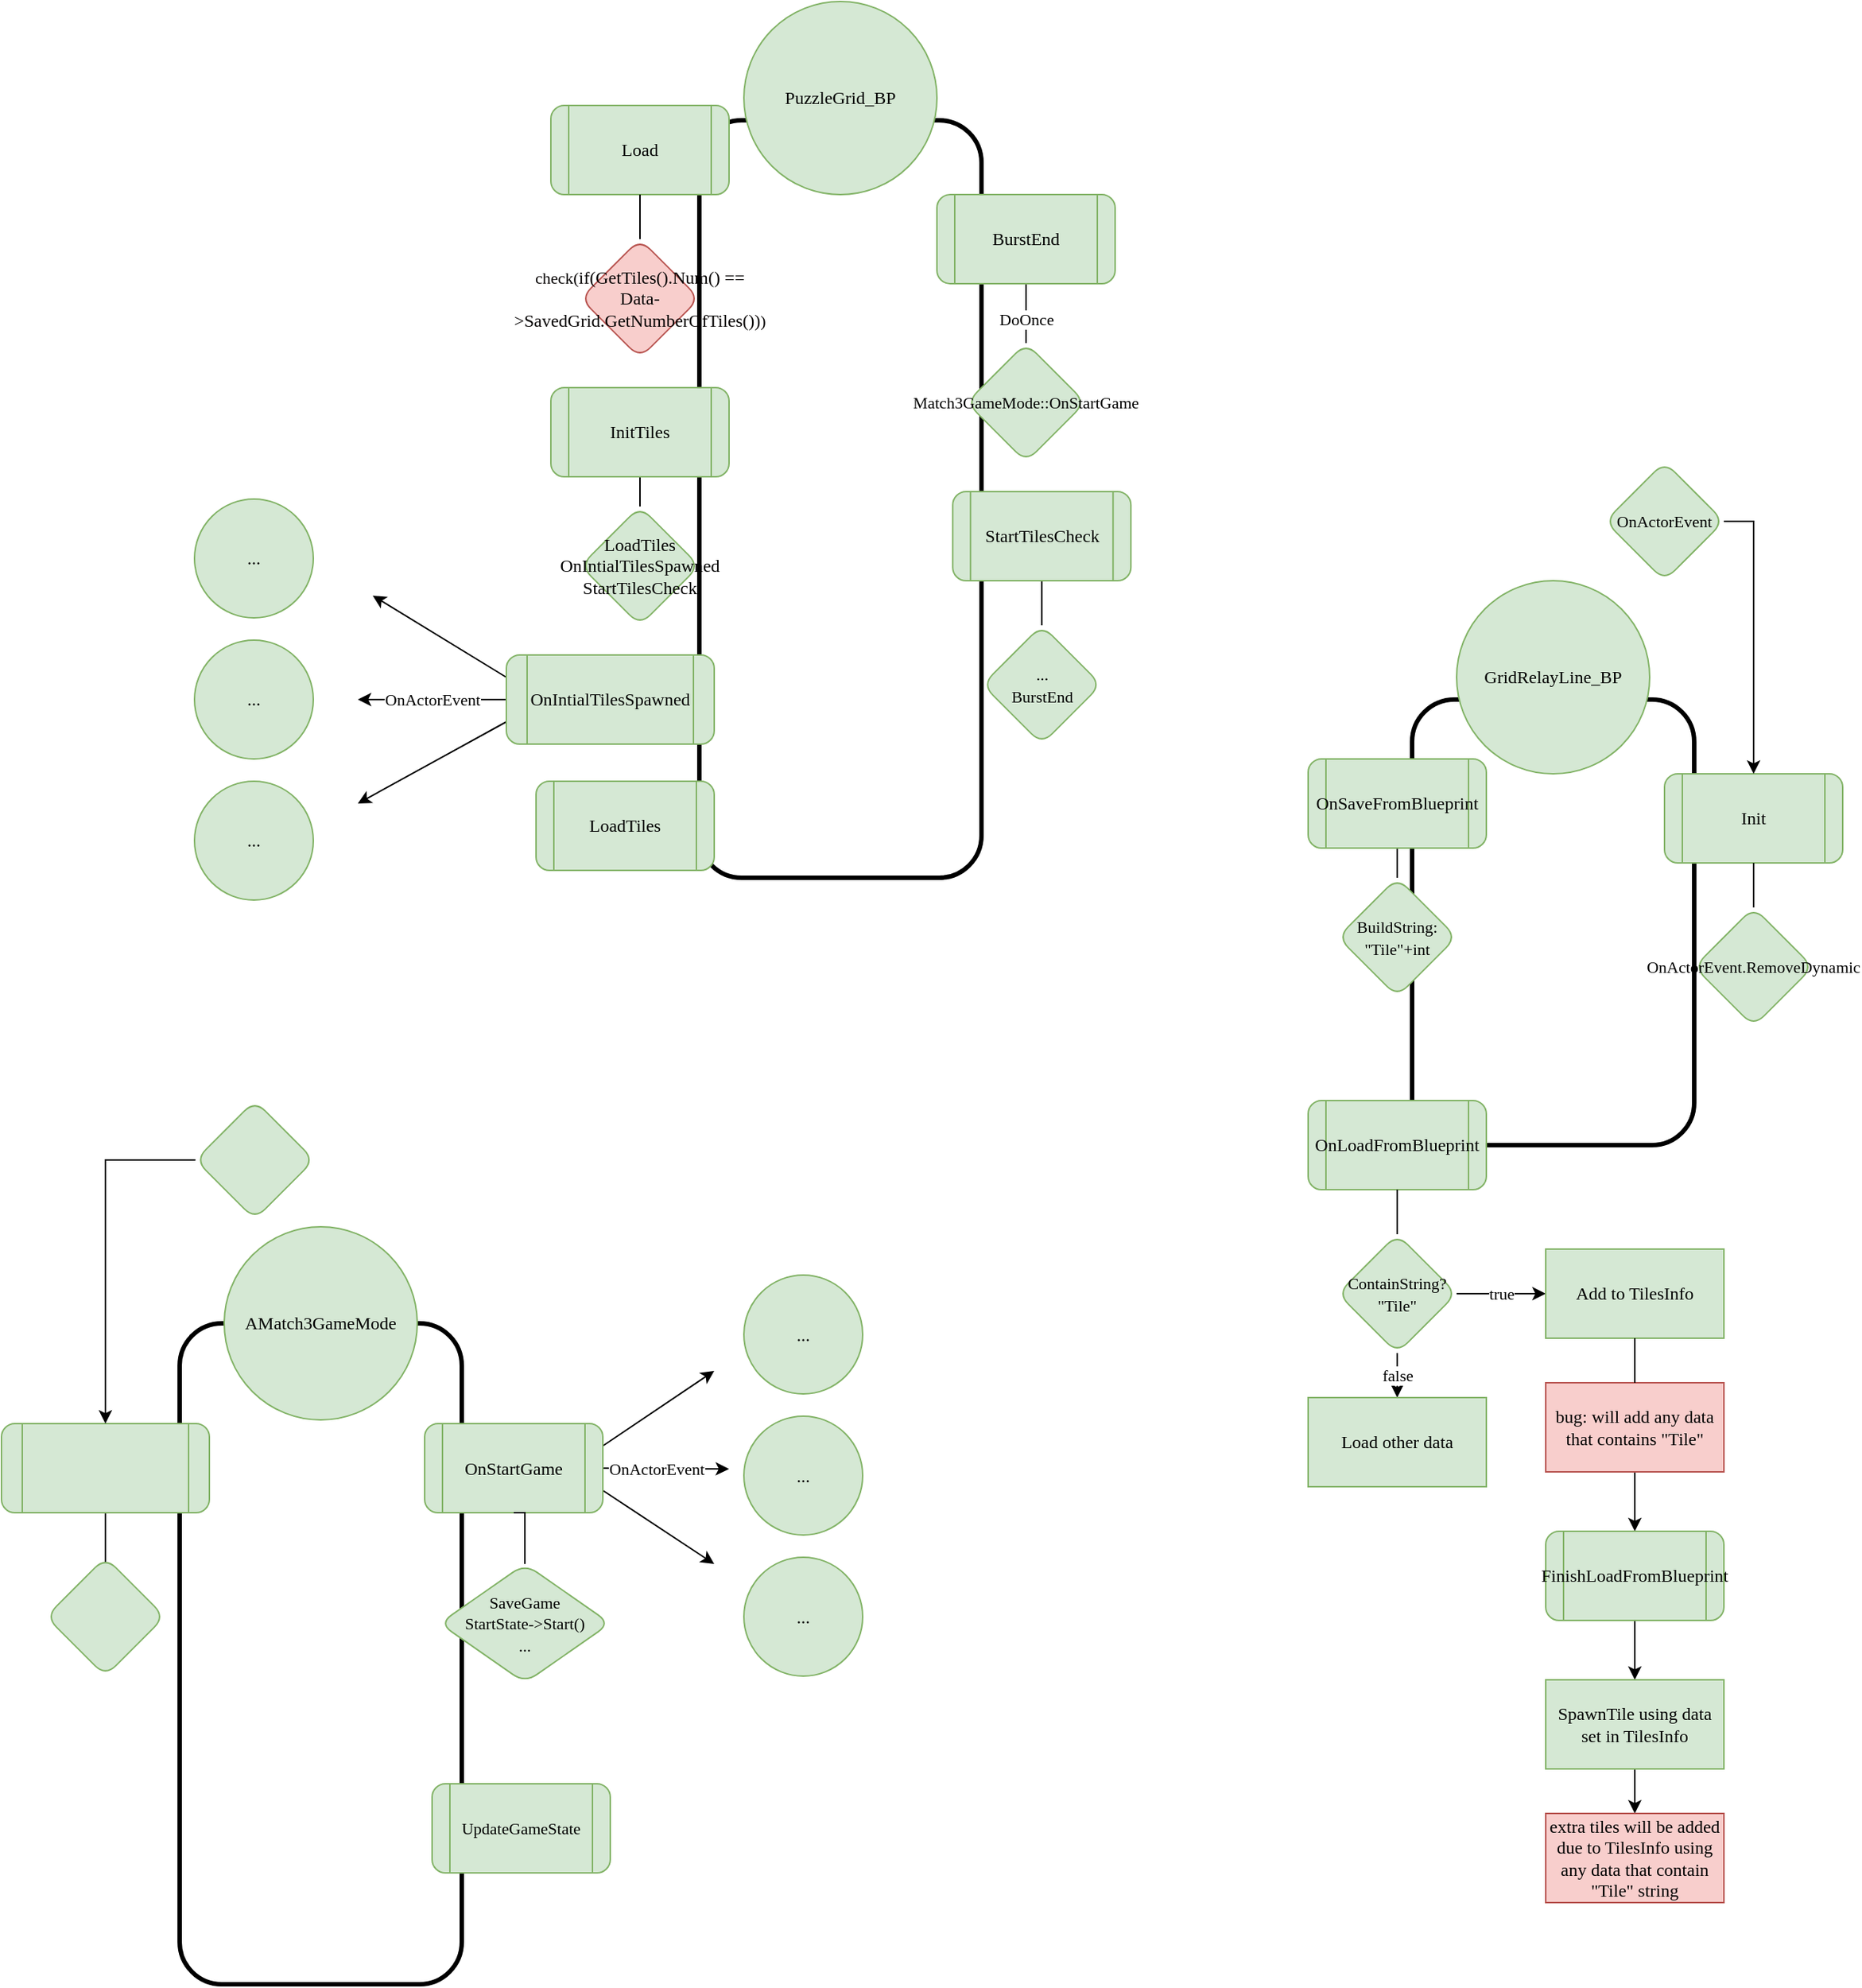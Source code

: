 <mxfile version="16.4.3" type="device"><diagram id="4u5bkuqh8i6XdxuR7M9z" name="Page-1"><mxGraphModel dx="2646" dy="1722" grid="1" gridSize="10" guides="1" tooltips="1" connect="1" arrows="1" fold="1" page="1" pageScale="1" pageWidth="850" pageHeight="1100" math="0" shadow="0"><root><mxCell id="0"/><mxCell id="1" parent="0"/><mxCell id="plS5oKs2EBD5TXASeQsz-4" value="" style="rounded=1;whiteSpace=wrap;html=1;fillColor=none;strokeWidth=3;fontFamily=SF Mono;" parent="1" vertex="1"><mxGeometry x="-660" y="-220" width="190" height="510" as="geometry"/></mxCell><mxCell id="plS5oKs2EBD5TXASeQsz-6" style="edgeStyle=none;rounded=1;orthogonalLoop=1;jettySize=auto;html=1;exitX=0.5;exitY=1;exitDx=0;exitDy=0;endArrow=none;endFill=0;entryX=0.5;entryY=0;entryDx=0;entryDy=0;fontFamily=SF Mono;" parent="1" source="plS5oKs2EBD5TXASeQsz-7" target="plS5oKs2EBD5TXASeQsz-22" edge="1"><mxGeometry relative="1" as="geometry"><mxPoint x="-440" y="-70" as="targetPoint"/></mxGeometry></mxCell><mxCell id="sbsRxTnk66kGfVWNklD2-2" value="DoOnce" style="edgeLabel;html=1;align=center;verticalAlign=middle;resizable=0;points=[];fontFamily=SF Mono;" parent="plS5oKs2EBD5TXASeQsz-6" vertex="1" connectable="0"><mxGeometry x="0.2" relative="1" as="geometry"><mxPoint as="offset"/></mxGeometry></mxCell><mxCell id="plS5oKs2EBD5TXASeQsz-7" value="BurstEnd" style="shape=process;whiteSpace=wrap;html=1;backgroundOutline=1;fillColor=#d5e8d4;strokeColor=#82b366;rounded=1;fontFamily=SF Mono;" parent="1" vertex="1"><mxGeometry x="-500" y="-170" width="120" height="60" as="geometry"/></mxCell><mxCell id="plS5oKs2EBD5TXASeQsz-12" value="PuzzleGrid_BP" style="ellipse;whiteSpace=wrap;html=1;aspect=fixed;fillColor=#d5e8d4;strokeColor=#82b366;rounded=1;fontFamily=SF Mono;" parent="1" vertex="1"><mxGeometry x="-630" y="-300" width="130" height="130" as="geometry"/></mxCell><mxCell id="plS5oKs2EBD5TXASeQsz-22" value="&lt;span style=&quot;font-size: 11px&quot;&gt;Match3GameMode::OnStartGame&lt;br&gt;&lt;/span&gt;" style="rhombus;whiteSpace=wrap;html=1;fillColor=#d5e8d4;strokeColor=#82b366;rounded=1;labelBackgroundColor=none;fontFamily=SF Mono;" parent="1" vertex="1"><mxGeometry x="-480" y="-70" width="80" height="80" as="geometry"/></mxCell><mxCell id="sbsRxTnk66kGfVWNklD2-5" style="edgeStyle=orthogonalEdgeStyle;rounded=0;orthogonalLoop=1;jettySize=auto;html=1;exitX=0.5;exitY=1;exitDx=0;exitDy=0;entryX=0.5;entryY=0;entryDx=0;entryDy=0;fontFamily=SF Mono;endArrow=none;endFill=0;" parent="1" source="sbsRxTnk66kGfVWNklD2-3" target="sbsRxTnk66kGfVWNklD2-4" edge="1"><mxGeometry relative="1" as="geometry"/></mxCell><mxCell id="sbsRxTnk66kGfVWNklD2-3" value="InitTiles" style="shape=process;whiteSpace=wrap;html=1;backgroundOutline=1;fillColor=#d5e8d4;strokeColor=#82b366;rounded=1;fontFamily=SF Mono;" parent="1" vertex="1"><mxGeometry x="-760" y="-40" width="120" height="60" as="geometry"/></mxCell><mxCell id="sbsRxTnk66kGfVWNklD2-4" value="LoadTiles&lt;br&gt;OnIntialTilesSpawned&lt;span&gt;&lt;br&gt;StartTilesCheck&lt;br&gt;&lt;/span&gt;" style="rhombus;whiteSpace=wrap;html=1;fillColor=#d5e8d4;strokeColor=#82b366;rounded=1;labelBackgroundColor=none;fontFamily=SF Mono;" parent="1" vertex="1"><mxGeometry x="-740" y="40" width="80" height="80" as="geometry"/></mxCell><mxCell id="sbsRxTnk66kGfVWNklD2-17" style="edgeStyle=none;shape=connector;rounded=0;orthogonalLoop=1;jettySize=auto;html=1;exitX=0;exitY=0.25;exitDx=0;exitDy=0;labelBackgroundColor=default;fontFamily=SF Mono;fontSize=11;fontColor=default;endArrow=classic;endFill=1;strokeColor=default;" parent="1" source="sbsRxTnk66kGfVWNklD2-6" edge="1"><mxGeometry relative="1" as="geometry"><mxPoint x="-880" y="100" as="targetPoint"/></mxGeometry></mxCell><mxCell id="sbsRxTnk66kGfVWNklD2-18" value="OnActorEvent" style="edgeStyle=none;shape=connector;rounded=0;orthogonalLoop=1;jettySize=auto;html=1;exitX=0;exitY=0.5;exitDx=0;exitDy=0;labelBackgroundColor=default;fontFamily=SF Mono;fontSize=11;fontColor=default;endArrow=classic;endFill=1;strokeColor=default;" parent="1" source="sbsRxTnk66kGfVWNklD2-6" edge="1"><mxGeometry relative="1" as="geometry"><mxPoint x="-890" y="170" as="targetPoint"/></mxGeometry></mxCell><mxCell id="sbsRxTnk66kGfVWNklD2-19" style="edgeStyle=none;shape=connector;rounded=0;orthogonalLoop=1;jettySize=auto;html=1;exitX=0;exitY=0.75;exitDx=0;exitDy=0;labelBackgroundColor=default;fontFamily=SF Mono;fontSize=11;fontColor=default;endArrow=classic;endFill=1;strokeColor=default;" parent="1" source="sbsRxTnk66kGfVWNklD2-6" edge="1"><mxGeometry relative="1" as="geometry"><mxPoint x="-890" y="240" as="targetPoint"/></mxGeometry></mxCell><mxCell id="sbsRxTnk66kGfVWNklD2-6" value="OnIntialTilesSpawned" style="shape=process;whiteSpace=wrap;html=1;backgroundOutline=1;fillColor=#d5e8d4;strokeColor=#82b366;rounded=1;fontFamily=SF Mono;" parent="1" vertex="1"><mxGeometry x="-790" y="140" width="140" height="60" as="geometry"/></mxCell><mxCell id="sbsRxTnk66kGfVWNklD2-20" value="..." style="ellipse;whiteSpace=wrap;html=1;aspect=fixed;fillColor=#d5e8d4;strokeColor=#82b366;rounded=1;fontFamily=SF Mono;" parent="1" vertex="1"><mxGeometry x="-1000" y="35" width="80" height="80" as="geometry"/></mxCell><mxCell id="sbsRxTnk66kGfVWNklD2-21" value="..." style="ellipse;whiteSpace=wrap;html=1;aspect=fixed;fillColor=#d5e8d4;strokeColor=#82b366;rounded=1;fontFamily=SF Mono;" parent="1" vertex="1"><mxGeometry x="-1000" y="130" width="80" height="80" as="geometry"/></mxCell><mxCell id="sbsRxTnk66kGfVWNklD2-22" value="..." style="ellipse;whiteSpace=wrap;html=1;aspect=fixed;fillColor=#d5e8d4;strokeColor=#82b366;rounded=1;fontFamily=SF Mono;" parent="1" vertex="1"><mxGeometry x="-1000" y="225" width="80" height="80" as="geometry"/></mxCell><mxCell id="sbsRxTnk66kGfVWNklD2-35" style="edgeStyle=orthogonalEdgeStyle;shape=connector;rounded=0;orthogonalLoop=1;jettySize=auto;html=1;exitX=0.5;exitY=1;exitDx=0;exitDy=0;entryX=0.5;entryY=0;entryDx=0;entryDy=0;labelBackgroundColor=default;fontFamily=SF Mono;fontSize=11;fontColor=default;endArrow=none;endFill=0;strokeColor=default;strokeWidth=1;" parent="1" source="sbsRxTnk66kGfVWNklD2-32" target="sbsRxTnk66kGfVWNklD2-33" edge="1"><mxGeometry relative="1" as="geometry"/></mxCell><mxCell id="sbsRxTnk66kGfVWNklD2-32" value="StartTilesCheck" style="shape=process;whiteSpace=wrap;html=1;backgroundOutline=1;fillColor=#d5e8d4;strokeColor=#82b366;rounded=1;fontFamily=SF Mono;" parent="1" vertex="1"><mxGeometry x="-489.37" y="30" width="120" height="60" as="geometry"/></mxCell><mxCell id="sbsRxTnk66kGfVWNklD2-33" value="&lt;span style=&quot;font-size: 11px&quot;&gt;...&lt;br&gt;BurstEnd&lt;br&gt;&lt;/span&gt;" style="rhombus;whiteSpace=wrap;html=1;fillColor=#d5e8d4;strokeColor=#82b366;rounded=1;labelBackgroundColor=none;fontFamily=SF Mono;" parent="1" vertex="1"><mxGeometry x="-469.37" y="120" width="80" height="80" as="geometry"/></mxCell><mxCell id="sbsRxTnk66kGfVWNklD2-36" value="LoadTiles" style="shape=process;whiteSpace=wrap;html=1;backgroundOutline=1;fillColor=#d5e8d4;strokeColor=#82b366;rounded=1;fontFamily=SF Mono;" parent="1" vertex="1"><mxGeometry x="-770" y="225" width="120" height="60" as="geometry"/></mxCell><mxCell id="PpKmrXKblxtawLF01E2E-1" value="Load" style="shape=process;whiteSpace=wrap;html=1;backgroundOutline=1;fillColor=#d5e8d4;strokeColor=#82b366;rounded=1;fontFamily=SF Mono;" parent="1" vertex="1"><mxGeometry x="-760" y="-230" width="120" height="60" as="geometry"/></mxCell><mxCell id="1tW_4isM74G8-kD3DywX-3" value="" style="group;fontFamily=SF Mono;" vertex="1" connectable="0" parent="1"><mxGeometry x="-250" y="10" width="360" height="460" as="geometry"/></mxCell><mxCell id="sbsRxTnk66kGfVWNklD2-23" value="" style="rounded=1;whiteSpace=wrap;html=1;fillColor=none;strokeWidth=3;fontFamily=SF Mono;" parent="1tW_4isM74G8-kD3DywX-3" vertex="1"><mxGeometry x="70" y="160" width="190" height="300" as="geometry"/></mxCell><mxCell id="sbsRxTnk66kGfVWNklD2-26" value="Init" style="shape=process;whiteSpace=wrap;html=1;backgroundOutline=1;fillColor=#d5e8d4;strokeColor=#82b366;rounded=1;fontFamily=SF Mono;" parent="1tW_4isM74G8-kD3DywX-3" vertex="1"><mxGeometry x="240" y="210" width="120" height="60" as="geometry"/></mxCell><mxCell id="sbsRxTnk66kGfVWNklD2-27" value="GridRelayLine_BP" style="ellipse;whiteSpace=wrap;html=1;aspect=fixed;fillColor=#d5e8d4;strokeColor=#82b366;rounded=1;fontFamily=SF Mono;" parent="1tW_4isM74G8-kD3DywX-3" vertex="1"><mxGeometry x="100" y="80" width="130" height="130" as="geometry"/></mxCell><mxCell id="sbsRxTnk66kGfVWNklD2-28" value="&lt;span style=&quot;font-size: 11px&quot;&gt;OnActorEvent.RemoveDynamic&lt;br&gt;&lt;/span&gt;" style="rhombus;whiteSpace=wrap;html=1;fillColor=#d5e8d4;strokeColor=#82b366;rounded=1;labelBackgroundColor=none;fontFamily=SF Mono;" parent="1tW_4isM74G8-kD3DywX-3" vertex="1"><mxGeometry x="260" y="300" width="80" height="80" as="geometry"/></mxCell><mxCell id="sbsRxTnk66kGfVWNklD2-30" style="edgeStyle=orthogonalEdgeStyle;shape=connector;rounded=0;orthogonalLoop=1;jettySize=auto;html=1;exitX=1;exitY=0.5;exitDx=0;exitDy=0;labelBackgroundColor=default;fontFamily=SF Mono;fontSize=11;fontColor=default;endArrow=classic;endFill=1;strokeColor=default;" parent="1tW_4isM74G8-kD3DywX-3" source="sbsRxTnk66kGfVWNklD2-29" target="sbsRxTnk66kGfVWNklD2-26" edge="1"><mxGeometry relative="1" as="geometry"/></mxCell><mxCell id="sbsRxTnk66kGfVWNklD2-29" value="&lt;span style=&quot;font-size: 11px&quot;&gt;OnActorEvent&lt;br&gt;&lt;/span&gt;" style="rhombus;whiteSpace=wrap;html=1;fillColor=#d5e8d4;strokeColor=#82b366;rounded=1;labelBackgroundColor=none;fontFamily=SF Mono;" parent="1tW_4isM74G8-kD3DywX-3" vertex="1"><mxGeometry x="200" width="80" height="80" as="geometry"/></mxCell><mxCell id="1tW_4isM74G8-kD3DywX-6" style="edgeStyle=orthogonalEdgeStyle;rounded=0;orthogonalLoop=1;jettySize=auto;html=1;exitX=0.5;exitY=1;exitDx=0;exitDy=0;endArrow=none;endFill=0;fontFamily=SF Mono;" edge="1" parent="1tW_4isM74G8-kD3DywX-3" source="1tW_4isM74G8-kD3DywX-1" target="1tW_4isM74G8-kD3DywX-4"><mxGeometry relative="1" as="geometry"/></mxCell><mxCell id="1tW_4isM74G8-kD3DywX-1" value="OnSaveFromBlueprint" style="shape=process;whiteSpace=wrap;html=1;backgroundOutline=1;fillColor=#d5e8d4;strokeColor=#82b366;rounded=1;fontFamily=SF Mono;" vertex="1" parent="1tW_4isM74G8-kD3DywX-3"><mxGeometry y="200" width="120" height="60" as="geometry"/></mxCell><mxCell id="1tW_4isM74G8-kD3DywX-2" value="OnLoadFromBlueprint" style="shape=process;whiteSpace=wrap;html=1;backgroundOutline=1;fillColor=#d5e8d4;strokeColor=#82b366;rounded=1;fontFamily=SF Mono;" vertex="1" parent="1tW_4isM74G8-kD3DywX-3"><mxGeometry y="430" width="120" height="60" as="geometry"/></mxCell><mxCell id="sbsRxTnk66kGfVWNklD2-24" style="edgeStyle=none;rounded=1;orthogonalLoop=1;jettySize=auto;html=1;exitX=0.5;exitY=1;exitDx=0;exitDy=0;endArrow=none;endFill=0;entryX=0.5;entryY=0;entryDx=0;entryDy=0;fontFamily=SF Mono;fillColor=#f8cecc;strokeColor=#050202;strokeWidth=1;" parent="1tW_4isM74G8-kD3DywX-3" source="sbsRxTnk66kGfVWNklD2-26" target="sbsRxTnk66kGfVWNklD2-28" edge="1"><mxGeometry relative="1" as="geometry"><mxPoint x="-10" y="-70" as="targetPoint"/></mxGeometry></mxCell><mxCell id="1tW_4isM74G8-kD3DywX-4" value="&lt;span style=&quot;font-size: 11px&quot;&gt;BuildString:&lt;br&gt;&quot;Tile&quot;+int&lt;br&gt;&lt;/span&gt;" style="rhombus;whiteSpace=wrap;html=1;fillColor=#d5e8d4;strokeColor=#82b366;rounded=1;labelBackgroundColor=none;fontFamily=SF Mono;" vertex="1" parent="1tW_4isM74G8-kD3DywX-3"><mxGeometry x="20" y="280" width="80" height="80" as="geometry"/></mxCell><mxCell id="1tW_4isM74G8-kD3DywX-13" value="true" style="edgeStyle=orthogonalEdgeStyle;rounded=0;orthogonalLoop=1;jettySize=auto;html=1;exitX=1;exitY=0.5;exitDx=0;exitDy=0;entryX=0;entryY=0.5;entryDx=0;entryDy=0;endArrow=classic;endFill=1;fontFamily=SF Mono;" edge="1" parent="1" source="1tW_4isM74G8-kD3DywX-7" target="1tW_4isM74G8-kD3DywX-10"><mxGeometry relative="1" as="geometry"/></mxCell><mxCell id="1tW_4isM74G8-kD3DywX-17" value="false" style="edgeStyle=orthogonalEdgeStyle;rounded=0;orthogonalLoop=1;jettySize=auto;html=1;exitX=0.5;exitY=1;exitDx=0;exitDy=0;entryX=0.5;entryY=0;entryDx=0;entryDy=0;endArrow=classic;endFill=1;fontFamily=SF Mono;" edge="1" parent="1" source="1tW_4isM74G8-kD3DywX-7" target="1tW_4isM74G8-kD3DywX-16"><mxGeometry relative="1" as="geometry"/></mxCell><mxCell id="1tW_4isM74G8-kD3DywX-7" value="&lt;span style=&quot;font-size: 11px&quot;&gt;ContainString?&lt;br&gt;&quot;Tile&quot;&lt;br&gt;&lt;/span&gt;" style="rhombus;whiteSpace=wrap;html=1;fillColor=#d5e8d4;strokeColor=#82b366;rounded=1;labelBackgroundColor=none;fontFamily=SF Mono;" vertex="1" parent="1"><mxGeometry x="-230" y="530" width="80" height="80" as="geometry"/></mxCell><mxCell id="1tW_4isM74G8-kD3DywX-8" style="edgeStyle=orthogonalEdgeStyle;rounded=0;orthogonalLoop=1;jettySize=auto;html=1;exitX=0.5;exitY=1;exitDx=0;exitDy=0;entryX=0.5;entryY=0;entryDx=0;entryDy=0;endArrow=none;endFill=0;fontFamily=SF Mono;" edge="1" parent="1" source="1tW_4isM74G8-kD3DywX-2" target="1tW_4isM74G8-kD3DywX-7"><mxGeometry relative="1" as="geometry"/></mxCell><mxCell id="1tW_4isM74G8-kD3DywX-9" value="" style="group;fontFamily=SF Mono;" vertex="1" connectable="0" parent="1"><mxGeometry x="-1130" y="440" width="580" height="595" as="geometry"/></mxCell><mxCell id="plS5oKs2EBD5TXASeQsz-1" value="" style="rounded=1;whiteSpace=wrap;html=1;fillColor=none;strokeWidth=3;fontFamily=SF Mono;" parent="1tW_4isM74G8-kD3DywX-9" vertex="1"><mxGeometry x="120" y="150" width="190" height="445" as="geometry"/></mxCell><mxCell id="sbsRxTnk66kGfVWNklD2-10" style="rounded=0;orthogonalLoop=1;jettySize=auto;html=1;exitX=1;exitY=0.5;exitDx=0;exitDy=0;fontFamily=SF Mono;endArrow=classic;endFill=1;" parent="1tW_4isM74G8-kD3DywX-9" source="plS5oKs2EBD5TXASeQsz-11" edge="1"><mxGeometry relative="1" as="geometry"><mxPoint x="490" y="248" as="targetPoint"/></mxGeometry></mxCell><mxCell id="sbsRxTnk66kGfVWNklD2-16" value="OnActorEvent" style="edgeLabel;html=1;align=center;verticalAlign=middle;resizable=0;points=[];fontSize=11;fontFamily=SF Mono;fontColor=default;" parent="sbsRxTnk66kGfVWNklD2-10" vertex="1" connectable="0"><mxGeometry x="-0.076" y="-3" relative="1" as="geometry"><mxPoint x="-4" y="-3" as="offset"/></mxGeometry></mxCell><mxCell id="sbsRxTnk66kGfVWNklD2-11" style="edgeStyle=none;shape=connector;rounded=0;orthogonalLoop=1;jettySize=auto;html=1;exitX=1;exitY=0.25;exitDx=0;exitDy=0;labelBackgroundColor=default;fontFamily=SF Mono;fontSize=11;fontColor=default;endArrow=classic;endFill=1;strokeColor=default;" parent="1tW_4isM74G8-kD3DywX-9" source="plS5oKs2EBD5TXASeQsz-11" edge="1"><mxGeometry relative="1" as="geometry"><mxPoint x="480" y="182" as="targetPoint"/></mxGeometry></mxCell><mxCell id="sbsRxTnk66kGfVWNklD2-12" style="edgeStyle=none;shape=connector;rounded=0;orthogonalLoop=1;jettySize=auto;html=1;exitX=1;exitY=0.75;exitDx=0;exitDy=0;labelBackgroundColor=default;fontFamily=SF Mono;fontSize=11;fontColor=default;endArrow=classic;endFill=1;strokeColor=default;" parent="1tW_4isM74G8-kD3DywX-9" source="plS5oKs2EBD5TXASeQsz-11" edge="1"><mxGeometry relative="1" as="geometry"><mxPoint x="480" y="312" as="targetPoint"/></mxGeometry></mxCell><mxCell id="plS5oKs2EBD5TXASeQsz-2" value="&lt;span style=&quot;font-size: 11px&quot;&gt;SaveGame&lt;br&gt;StartState-&amp;gt;Start()&lt;br&gt;...&lt;br&gt;&lt;/span&gt;" style="rhombus;whiteSpace=wrap;html=1;fillColor=#d5e8d4;strokeColor=#82b366;rounded=1;labelBackgroundColor=none;fontFamily=SF Mono;" parent="1tW_4isM74G8-kD3DywX-9" vertex="1"><mxGeometry x="295" y="312" width="115" height="80" as="geometry"/></mxCell><mxCell id="plS5oKs2EBD5TXASeQsz-5" value="AMatch3GameMode" style="ellipse;whiteSpace=wrap;html=1;aspect=fixed;fillColor=#d5e8d4;strokeColor=#82b366;rounded=1;fontFamily=SF Mono;" parent="1tW_4isM74G8-kD3DywX-9" vertex="1"><mxGeometry x="150" y="85" width="130" height="130" as="geometry"/></mxCell><mxCell id="plS5oKs2EBD5TXASeQsz-9" value="&lt;span style=&quot;font-size: 11px;&quot;&gt;UpdateGameState&lt;/span&gt;" style="shape=process;whiteSpace=wrap;html=1;backgroundOutline=1;fillColor=#d5e8d4;strokeColor=#82b366;labelBackgroundColor=none;rounded=1;fontFamily=SF Mono;" parent="1tW_4isM74G8-kD3DywX-9" vertex="1"><mxGeometry x="290" y="460" width="120" height="60" as="geometry"/></mxCell><mxCell id="plS5oKs2EBD5TXASeQsz-11" value="OnStartGame" style="shape=process;whiteSpace=wrap;html=1;backgroundOutline=1;fillColor=#d5e8d4;strokeColor=#82b366;rounded=1;fontFamily=SF Mono;" parent="1tW_4isM74G8-kD3DywX-9" vertex="1"><mxGeometry x="285" y="217.5" width="120" height="60" as="geometry"/></mxCell><mxCell id="plS5oKs2EBD5TXASeQsz-19" value="&lt;span style=&quot;font-size: 11px&quot;&gt;&lt;br&gt;&lt;/span&gt;" style="rhombus;whiteSpace=wrap;html=1;fillColor=#d5e8d4;strokeColor=#82b366;rounded=1;labelBackgroundColor=none;fontFamily=SF Mono;" parent="1tW_4isM74G8-kD3DywX-9" vertex="1"><mxGeometry x="130.63" width="80" height="80" as="geometry"/></mxCell><mxCell id="plS5oKs2EBD5TXASeQsz-10" style="edgeStyle=orthogonalEdgeStyle;rounded=0;orthogonalLoop=1;jettySize=auto;html=1;exitX=0.5;exitY=1;exitDx=0;exitDy=0;endArrow=none;endFill=0;entryX=0.5;entryY=0;entryDx=0;entryDy=0;fontFamily=SF Mono;" parent="1tW_4isM74G8-kD3DywX-9" source="plS5oKs2EBD5TXASeQsz-11" target="plS5oKs2EBD5TXASeQsz-2" edge="1"><mxGeometry relative="1" as="geometry"><mxPoint x="-190" y="842" as="targetPoint"/></mxGeometry></mxCell><mxCell id="plS5oKs2EBD5TXASeQsz-20" style="edgeStyle=orthogonalEdgeStyle;rounded=0;orthogonalLoop=1;jettySize=auto;html=1;exitX=0.5;exitY=1;exitDx=0;exitDy=0;endArrow=none;endFill=0;fontFamily=SF Mono;" parent="1tW_4isM74G8-kD3DywX-9" source="plS5oKs2EBD5TXASeQsz-21" edge="1"><mxGeometry relative="1" as="geometry"><mxPoint x="70" y="312" as="targetPoint"/></mxGeometry></mxCell><mxCell id="plS5oKs2EBD5TXASeQsz-21" value="" style="shape=process;whiteSpace=wrap;html=1;backgroundOutline=1;fillColor=#d5e8d4;strokeColor=#82b366;labelBackgroundColor=none;rounded=1;fontFamily=SF Mono;" parent="1tW_4isM74G8-kD3DywX-9" vertex="1"><mxGeometry y="217.5" width="140" height="60" as="geometry"/></mxCell><mxCell id="plS5oKs2EBD5TXASeQsz-24" value="&lt;span&gt;&lt;br&gt;&lt;/span&gt;" style="rhombus;whiteSpace=wrap;html=1;fillColor=#d5e8d4;strokeColor=#82b366;rounded=1;labelBackgroundColor=none;fontFamily=SF Mono;" parent="1tW_4isM74G8-kD3DywX-9" vertex="1"><mxGeometry x="30" y="307.5" width="80" height="80" as="geometry"/></mxCell><mxCell id="sbsRxTnk66kGfVWNklD2-13" value="..." style="ellipse;whiteSpace=wrap;html=1;aspect=fixed;fillColor=#d5e8d4;strokeColor=#82b366;rounded=1;fontFamily=SF Mono;" parent="1tW_4isM74G8-kD3DywX-9" vertex="1"><mxGeometry x="500" y="117.5" width="80" height="80" as="geometry"/></mxCell><mxCell id="sbsRxTnk66kGfVWNklD2-14" value="..." style="ellipse;whiteSpace=wrap;html=1;aspect=fixed;fillColor=#d5e8d4;strokeColor=#82b366;rounded=1;fontFamily=SF Mono;" parent="1tW_4isM74G8-kD3DywX-9" vertex="1"><mxGeometry x="500" y="212.5" width="80" height="80" as="geometry"/></mxCell><mxCell id="sbsRxTnk66kGfVWNklD2-15" value="..." style="ellipse;whiteSpace=wrap;html=1;aspect=fixed;fillColor=#d5e8d4;strokeColor=#82b366;rounded=1;fontFamily=SF Mono;" parent="1tW_4isM74G8-kD3DywX-9" vertex="1"><mxGeometry x="500" y="307.5" width="80" height="80" as="geometry"/></mxCell><mxCell id="plS5oKs2EBD5TXASeQsz-18" style="edgeStyle=orthogonalEdgeStyle;rounded=0;orthogonalLoop=1;jettySize=auto;html=1;exitX=0;exitY=0.5;exitDx=0;exitDy=0;entryX=0.5;entryY=0;entryDx=0;entryDy=0;fontFamily=SF Mono;" parent="1tW_4isM74G8-kD3DywX-9" source="plS5oKs2EBD5TXASeQsz-19" target="plS5oKs2EBD5TXASeQsz-21" edge="1"><mxGeometry relative="1" as="geometry"/></mxCell><mxCell id="1tW_4isM74G8-kD3DywX-14" style="edgeStyle=orthogonalEdgeStyle;rounded=0;orthogonalLoop=1;jettySize=auto;html=1;exitX=0.5;exitY=1;exitDx=0;exitDy=0;entryX=0.5;entryY=0;entryDx=0;entryDy=0;endArrow=classic;endFill=1;fontFamily=SF Mono;startArrow=none;" edge="1" parent="1" source="1tW_4isM74G8-kD3DywX-18" target="1tW_4isM74G8-kD3DywX-11"><mxGeometry relative="1" as="geometry"/></mxCell><mxCell id="1tW_4isM74G8-kD3DywX-10" value="Add to TilesInfo" style="rounded=0;whiteSpace=wrap;html=1;fillColor=#d5e8d4;strokeColor=#82b366;fontFamily=SF Mono;" vertex="1" parent="1"><mxGeometry x="-90" y="540" width="120" height="60" as="geometry"/></mxCell><mxCell id="1tW_4isM74G8-kD3DywX-15" style="edgeStyle=orthogonalEdgeStyle;rounded=0;orthogonalLoop=1;jettySize=auto;html=1;exitX=0.5;exitY=1;exitDx=0;exitDy=0;entryX=0.5;entryY=0;entryDx=0;entryDy=0;endArrow=classic;endFill=1;fontFamily=SF Mono;" edge="1" parent="1" source="1tW_4isM74G8-kD3DywX-11" target="1tW_4isM74G8-kD3DywX-12"><mxGeometry relative="1" as="geometry"/></mxCell><mxCell id="1tW_4isM74G8-kD3DywX-11" value="FinishLoadFromBlueprint" style="shape=process;whiteSpace=wrap;html=1;backgroundOutline=1;fillColor=#d5e8d4;strokeColor=#82b366;rounded=1;fontFamily=SF Mono;" vertex="1" parent="1"><mxGeometry x="-90" y="730" width="120" height="60" as="geometry"/></mxCell><mxCell id="1tW_4isM74G8-kD3DywX-22" style="edgeStyle=orthogonalEdgeStyle;rounded=0;orthogonalLoop=1;jettySize=auto;html=1;exitX=0.5;exitY=1;exitDx=0;exitDy=0;entryX=0.5;entryY=0;entryDx=0;entryDy=0;fontFamily=SF Mono;endArrow=classic;endFill=1;" edge="1" parent="1" source="1tW_4isM74G8-kD3DywX-12" target="1tW_4isM74G8-kD3DywX-21"><mxGeometry relative="1" as="geometry"/></mxCell><mxCell id="1tW_4isM74G8-kD3DywX-12" value="SpawnTile using data set in TilesInfo" style="rounded=0;whiteSpace=wrap;html=1;fillColor=#d5e8d4;strokeColor=#82b366;fontFamily=SF Mono;" vertex="1" parent="1"><mxGeometry x="-90" y="830" width="120" height="60" as="geometry"/></mxCell><mxCell id="1tW_4isM74G8-kD3DywX-16" value="Load other data" style="rounded=0;whiteSpace=wrap;html=1;fillColor=#d5e8d4;strokeColor=#82b366;fontFamily=SF Mono;" vertex="1" parent="1"><mxGeometry x="-250" y="640" width="120" height="60" as="geometry"/></mxCell><mxCell id="1tW_4isM74G8-kD3DywX-18" value="bug: will add any data that contains &quot;Tile&quot;" style="rounded=0;whiteSpace=wrap;html=1;fillColor=#f8cecc;strokeColor=#b85450;fontFamily=SF Mono;" vertex="1" parent="1"><mxGeometry x="-90" y="630" width="120" height="60" as="geometry"/></mxCell><mxCell id="1tW_4isM74G8-kD3DywX-20" value="" style="edgeStyle=orthogonalEdgeStyle;rounded=0;orthogonalLoop=1;jettySize=auto;html=1;exitX=0.5;exitY=1;exitDx=0;exitDy=0;entryX=0.5;entryY=0;entryDx=0;entryDy=0;endArrow=none;endFill=1;fontFamily=SF Mono;" edge="1" parent="1" source="1tW_4isM74G8-kD3DywX-10" target="1tW_4isM74G8-kD3DywX-18"><mxGeometry relative="1" as="geometry"><mxPoint x="-30" y="600" as="sourcePoint"/><mxPoint x="-30" y="730" as="targetPoint"/></mxGeometry></mxCell><mxCell id="1tW_4isM74G8-kD3DywX-21" value="extra tiles will be added due to TilesInfo using any data that contain &quot;Tile&quot; string" style="rounded=0;whiteSpace=wrap;html=1;fillColor=#f8cecc;strokeColor=#b85450;fontFamily=SF Mono;" vertex="1" parent="1"><mxGeometry x="-90" y="920" width="120" height="60" as="geometry"/></mxCell><mxCell id="1tW_4isM74G8-kD3DywX-25" value="&lt;span style=&quot;color: rgb(5 , 2 , 2) ; font-size: 11px&quot;&gt;check(&lt;/span&gt;&lt;span style=&quot;color: rgb(5 , 2 , 2)&quot;&gt;if&lt;/span&gt;&lt;span style=&quot;color: rgb(5 , 2 , 2)&quot;&gt;(GetTiles().Num() == Data-&amp;gt;SavedGrid.GetNumberOfTiles())&lt;/span&gt;&lt;span style=&quot;color: rgb(5 , 2 , 2) ; font-size: 11px&quot;&gt;)&lt;/span&gt;&lt;span style=&quot;font-size: 11px&quot;&gt;&lt;br&gt;&lt;/span&gt;" style="rhombus;whiteSpace=wrap;html=1;fillColor=#f8cecc;strokeColor=#b85450;rounded=1;labelBackgroundColor=none;fontFamily=SF Mono;" vertex="1" parent="1"><mxGeometry x="-740" y="-140" width="80" height="80" as="geometry"/></mxCell><mxCell id="1tW_4isM74G8-kD3DywX-26" value="" style="edgeStyle=orthogonalEdgeStyle;rounded=0;orthogonalLoop=1;jettySize=auto;html=1;exitX=0.5;exitY=1;exitDx=0;exitDy=0;strokeWidth=1;endArrow=none;endFill=0;labelBackgroundColor=none;fontFamily=SF Mono;" edge="1" parent="1" source="PpKmrXKblxtawLF01E2E-1" target="1tW_4isM74G8-kD3DywX-25"><mxGeometry relative="1" as="geometry"><mxPoint x="-700" y="-100" as="targetPoint"/><mxPoint x="-700" y="-170" as="sourcePoint"/></mxGeometry></mxCell></root></mxGraphModel></diagram></mxfile>